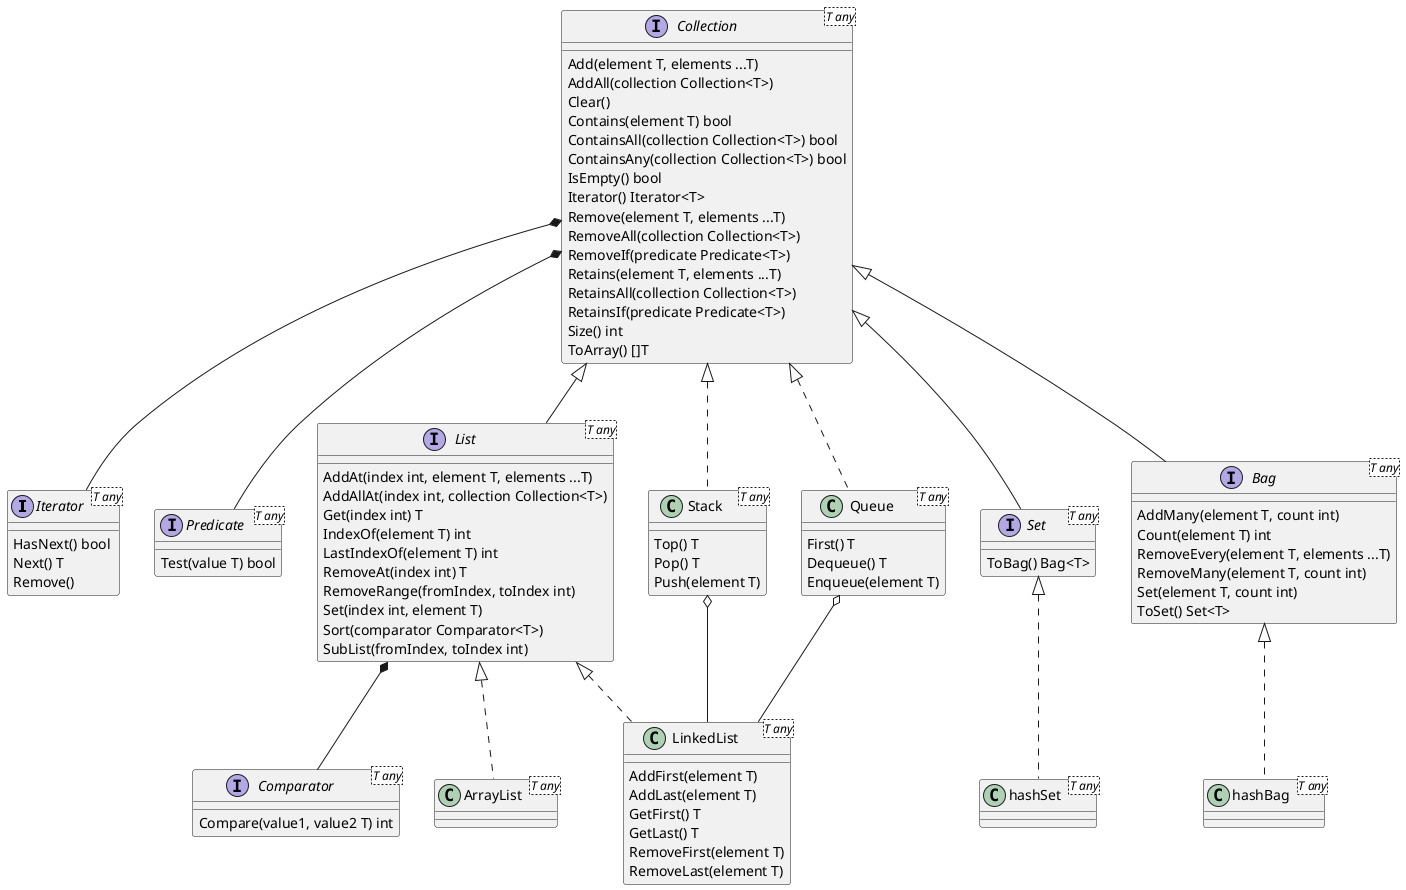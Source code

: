 @startuml

interface Iterator<T any> {
    HasNext() bool
    Next() T
    Remove()
}

interface Predicate<T any> {
    Test(value T) bool
}

interface Comparator<T any> {
    Compare(value1, value2 T) int
}

interface Collection<T any> {
    Add(element T, elements ...T)
    AddAll(collection Collection<T>)
    Clear()
    Contains(element T) bool
    ContainsAll(collection Collection<T>) bool
    ContainsAny(collection Collection<T>) bool
    IsEmpty() bool
    Iterator() Iterator<T>
    Remove(element T, elements ...T)
    RemoveAll(collection Collection<T>)
    RemoveIf(predicate Predicate<T>)
    Retains(element T, elements ...T)
    RetainsAll(collection Collection<T>)
    RetainsIf(predicate Predicate<T>)
    Size() int
    ToArray() []T
}

interface List<T any> extends Collection {
    AddAt(index int, element T, elements ...T)
    AddAllAt(index int, collection Collection<T>)
    Get(index int) T
    IndexOf(element T) int
    LastIndexOf(element T) int
    RemoveAt(index int) T
    RemoveRange(fromIndex, toIndex int)
    Set(index int, element T)
    Sort(comparator Comparator<T>)
    SubList(fromIndex, toIndex int)
}

class ArrayList<T any> implements List

class LinkedList<T any> implements List {
    AddFirst(element T)
    AddLast(element T)
    GetFirst() T
    GetLast() T
    RemoveFirst(element T)
    RemoveLast(element T)
}

class Stack<T any> implements Collection {
    Top() T
    Pop() T
    Push(element T)
}

class Queue<T any> implements Collection {
    First() T
    Dequeue() T
    Enqueue(element T)
}

interface Set<T any> extends Collection {
    ToBag() Bag<T>
}

interface Bag<T any> extends Collection {
    AddMany(element T, count int)
    Count(element T) int
    RemoveEvery(element T, elements ...T)
    RemoveMany(element T, count int)
    Set(element T, count int)
    ToSet() Set<T>
}

class hashSet<T any> implements Set {}

class hashBag<T any> implements Bag {}

Collection *-- Iterator
Collection *-- Predicate
List *-- Comparator
Stack o-- LinkedList
Queue o-- LinkedList

@enduml